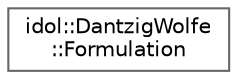 digraph "Graphical Class Hierarchy"
{
 // LATEX_PDF_SIZE
  bgcolor="transparent";
  edge [fontname=Helvetica,fontsize=10,labelfontname=Helvetica,labelfontsize=10];
  node [fontname=Helvetica,fontsize=10,shape=box,height=0.2,width=0.4];
  rankdir="LR";
  Node0 [id="Node000000",label="idol::DantzigWolfe\l::Formulation",height=0.2,width=0.4,color="grey40", fillcolor="white", style="filled",URL="$classidol_1_1DantzigWolfe_1_1Formulation.html",tooltip=" "];
}
